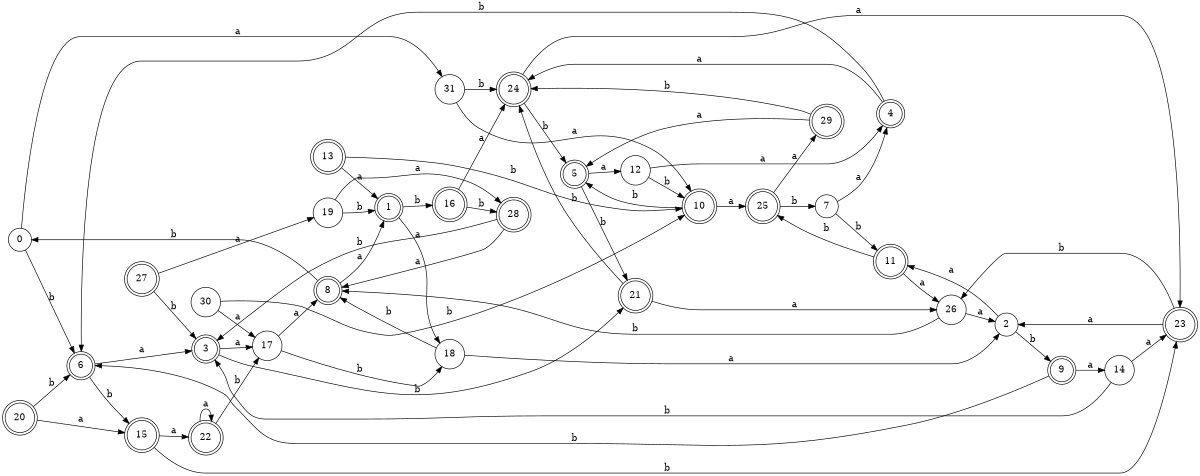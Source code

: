 digraph n26_6 {
__start0 [label="" shape="none"];

rankdir=LR;
size="8,5";

s0 [style="filled", color="black", fillcolor="white" shape="circle", label="0"];
s1 [style="rounded,filled", color="black", fillcolor="white" shape="doublecircle", label="1"];
s2 [style="filled", color="black", fillcolor="white" shape="circle", label="2"];
s3 [style="rounded,filled", color="black", fillcolor="white" shape="doublecircle", label="3"];
s4 [style="rounded,filled", color="black", fillcolor="white" shape="doublecircle", label="4"];
s5 [style="rounded,filled", color="black", fillcolor="white" shape="doublecircle", label="5"];
s6 [style="rounded,filled", color="black", fillcolor="white" shape="doublecircle", label="6"];
s7 [style="filled", color="black", fillcolor="white" shape="circle", label="7"];
s8 [style="rounded,filled", color="black", fillcolor="white" shape="doublecircle", label="8"];
s9 [style="rounded,filled", color="black", fillcolor="white" shape="doublecircle", label="9"];
s10 [style="rounded,filled", color="black", fillcolor="white" shape="doublecircle", label="10"];
s11 [style="rounded,filled", color="black", fillcolor="white" shape="doublecircle", label="11"];
s12 [style="filled", color="black", fillcolor="white" shape="circle", label="12"];
s13 [style="rounded,filled", color="black", fillcolor="white" shape="doublecircle", label="13"];
s14 [style="filled", color="black", fillcolor="white" shape="circle", label="14"];
s15 [style="rounded,filled", color="black", fillcolor="white" shape="doublecircle", label="15"];
s16 [style="rounded,filled", color="black", fillcolor="white" shape="doublecircle", label="16"];
s17 [style="filled", color="black", fillcolor="white" shape="circle", label="17"];
s18 [style="filled", color="black", fillcolor="white" shape="circle", label="18"];
s19 [style="filled", color="black", fillcolor="white" shape="circle", label="19"];
s20 [style="rounded,filled", color="black", fillcolor="white" shape="doublecircle", label="20"];
s21 [style="rounded,filled", color="black", fillcolor="white" shape="doublecircle", label="21"];
s22 [style="rounded,filled", color="black", fillcolor="white" shape="doublecircle", label="22"];
s23 [style="rounded,filled", color="black", fillcolor="white" shape="doublecircle", label="23"];
s24 [style="rounded,filled", color="black", fillcolor="white" shape="doublecircle", label="24"];
s25 [style="rounded,filled", color="black", fillcolor="white" shape="doublecircle", label="25"];
s26 [style="filled", color="black", fillcolor="white" shape="circle", label="26"];
s27 [style="rounded,filled", color="black", fillcolor="white" shape="doublecircle", label="27"];
s28 [style="rounded,filled", color="black", fillcolor="white" shape="doublecircle", label="28"];
s29 [style="rounded,filled", color="black", fillcolor="white" shape="doublecircle", label="29"];
s30 [style="filled", color="black", fillcolor="white" shape="circle", label="30"];
s31 [style="filled", color="black", fillcolor="white" shape="circle", label="31"];
s0 -> s31 [label="a"];
s0 -> s6 [label="b"];
s1 -> s18 [label="a"];
s1 -> s16 [label="b"];
s2 -> s11 [label="a"];
s2 -> s9 [label="b"];
s3 -> s17 [label="a"];
s3 -> s21 [label="b"];
s4 -> s24 [label="a"];
s4 -> s6 [label="b"];
s5 -> s12 [label="a"];
s5 -> s21 [label="b"];
s6 -> s3 [label="a"];
s6 -> s15 [label="b"];
s7 -> s4 [label="a"];
s7 -> s11 [label="b"];
s8 -> s1 [label="a"];
s8 -> s0 [label="b"];
s9 -> s14 [label="a"];
s9 -> s6 [label="b"];
s10 -> s25 [label="a"];
s10 -> s5 [label="b"];
s11 -> s26 [label="a"];
s11 -> s25 [label="b"];
s12 -> s4 [label="a"];
s12 -> s10 [label="b"];
s13 -> s1 [label="a"];
s13 -> s10 [label="b"];
s14 -> s23 [label="a"];
s14 -> s3 [label="b"];
s15 -> s22 [label="a"];
s15 -> s23 [label="b"];
s16 -> s24 [label="a"];
s16 -> s28 [label="b"];
s17 -> s8 [label="a"];
s17 -> s18 [label="b"];
s18 -> s2 [label="a"];
s18 -> s8 [label="b"];
s19 -> s28 [label="a"];
s19 -> s1 [label="b"];
s20 -> s15 [label="a"];
s20 -> s6 [label="b"];
s21 -> s26 [label="a"];
s21 -> s24 [label="b"];
s22 -> s22 [label="a"];
s22 -> s17 [label="b"];
s23 -> s2 [label="a"];
s23 -> s26 [label="b"];
s24 -> s23 [label="a"];
s24 -> s5 [label="b"];
s25 -> s29 [label="a"];
s25 -> s7 [label="b"];
s26 -> s2 [label="a"];
s26 -> s8 [label="b"];
s27 -> s19 [label="a"];
s27 -> s3 [label="b"];
s28 -> s8 [label="a"];
s28 -> s3 [label="b"];
s29 -> s5 [label="a"];
s29 -> s24 [label="b"];
s30 -> s17 [label="a"];
s30 -> s10 [label="b"];
s31 -> s10 [label="a"];
s31 -> s24 [label="b"];

}